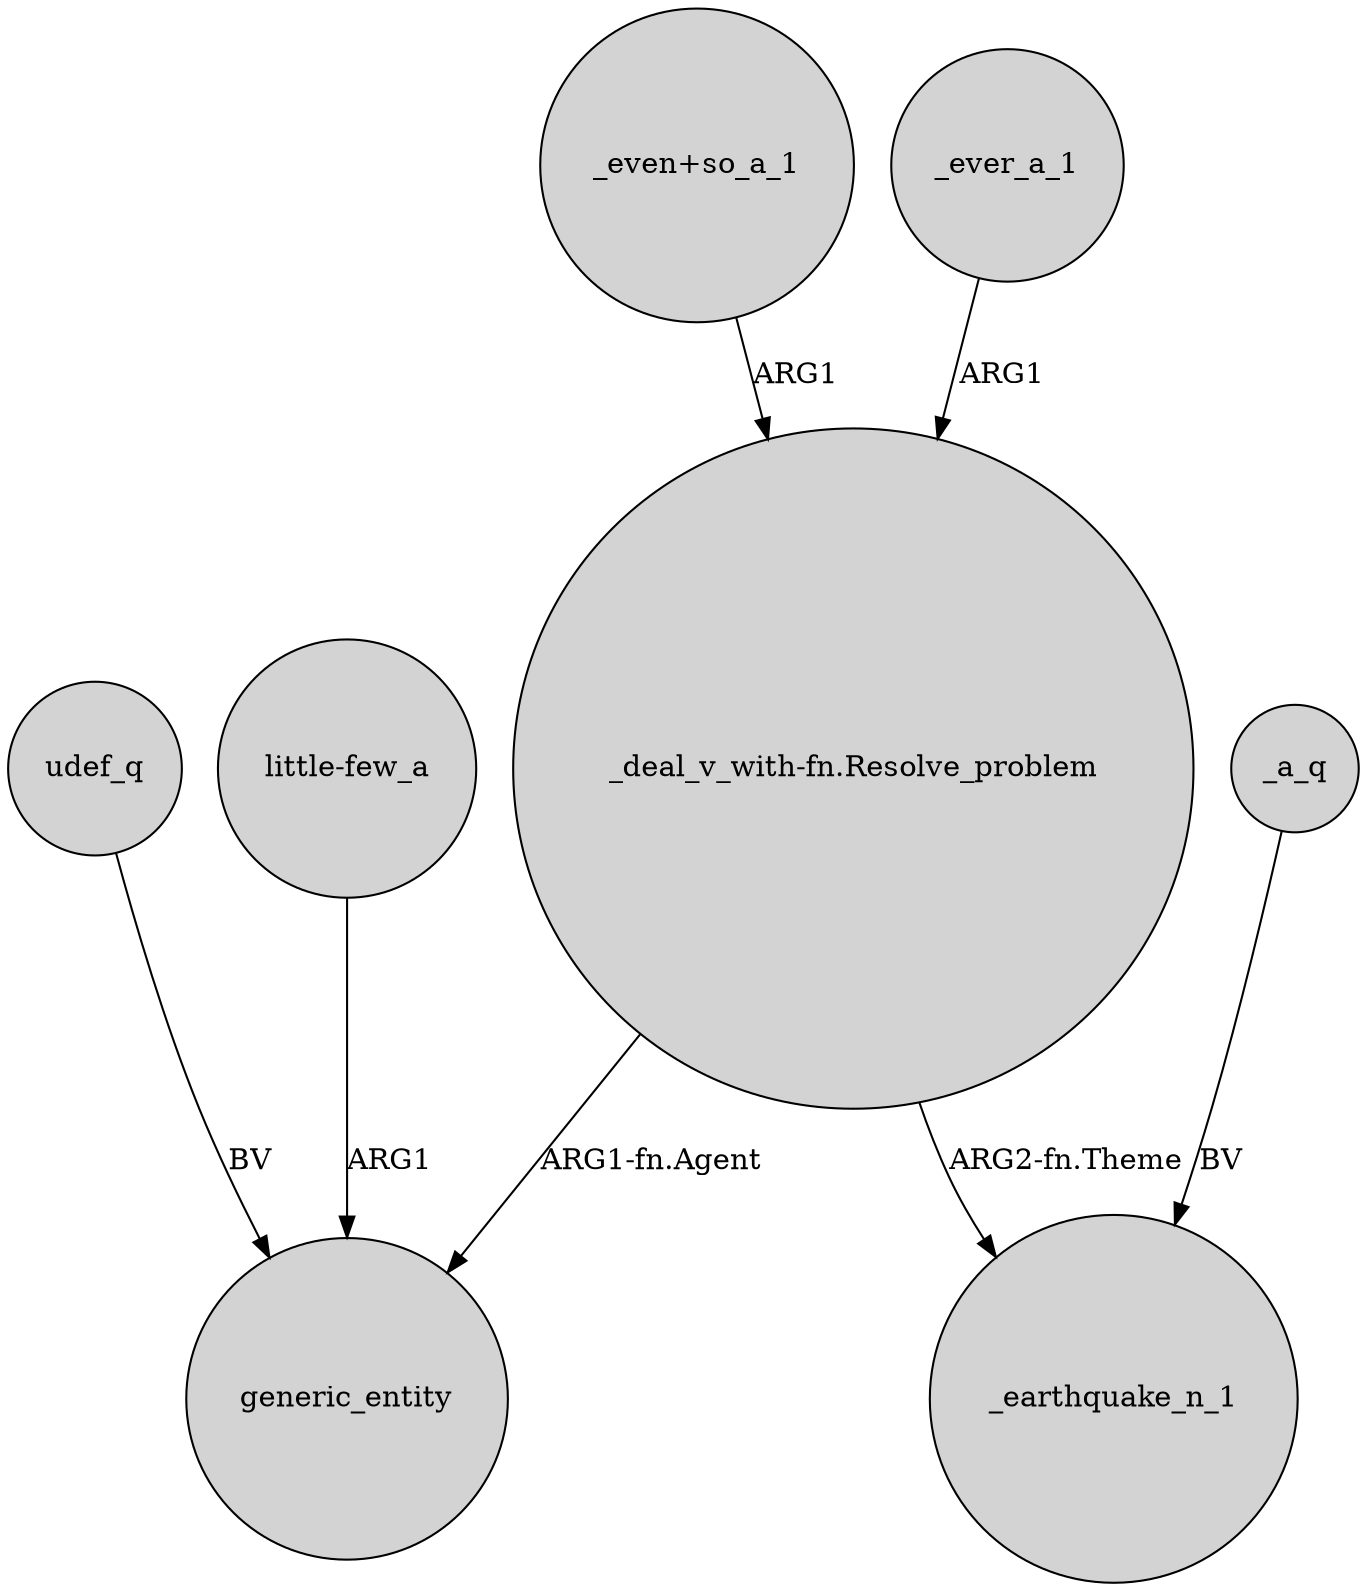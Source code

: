 digraph {
	node [shape=circle style=filled]
	"_even+so_a_1" -> "_deal_v_with-fn.Resolve_problem" [label=ARG1]
	udef_q -> generic_entity [label=BV]
	"_deal_v_with-fn.Resolve_problem" -> _earthquake_n_1 [label="ARG2-fn.Theme"]
	"_deal_v_with-fn.Resolve_problem" -> generic_entity [label="ARG1-fn.Agent"]
	_ever_a_1 -> "_deal_v_with-fn.Resolve_problem" [label=ARG1]
	"little-few_a" -> generic_entity [label=ARG1]
	_a_q -> _earthquake_n_1 [label=BV]
}
